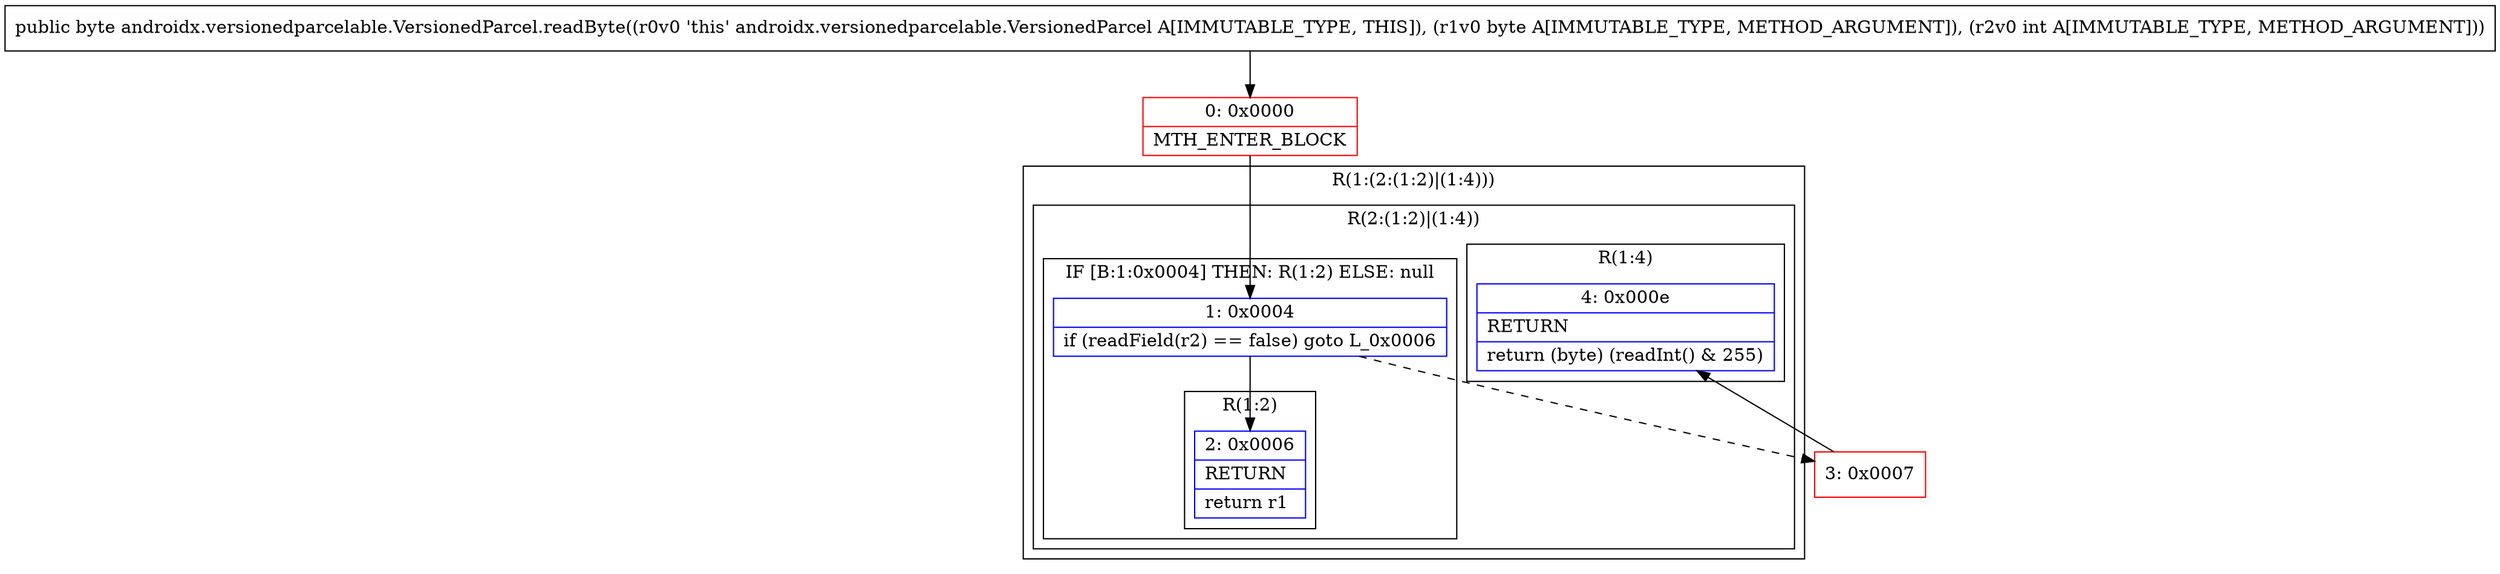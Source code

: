 digraph "CFG forandroidx.versionedparcelable.VersionedParcel.readByte(BI)B" {
subgraph cluster_Region_628188003 {
label = "R(1:(2:(1:2)|(1:4)))";
node [shape=record,color=blue];
subgraph cluster_Region_1960515665 {
label = "R(2:(1:2)|(1:4))";
node [shape=record,color=blue];
subgraph cluster_IfRegion_522089579 {
label = "IF [B:1:0x0004] THEN: R(1:2) ELSE: null";
node [shape=record,color=blue];
Node_1 [shape=record,label="{1\:\ 0x0004|if (readField(r2) == false) goto L_0x0006\l}"];
subgraph cluster_Region_1898435584 {
label = "R(1:2)";
node [shape=record,color=blue];
Node_2 [shape=record,label="{2\:\ 0x0006|RETURN\l|return r1\l}"];
}
}
subgraph cluster_Region_1600379708 {
label = "R(1:4)";
node [shape=record,color=blue];
Node_4 [shape=record,label="{4\:\ 0x000e|RETURN\l|return (byte) (readInt() & 255)\l}"];
}
}
}
Node_0 [shape=record,color=red,label="{0\:\ 0x0000|MTH_ENTER_BLOCK\l}"];
Node_3 [shape=record,color=red,label="{3\:\ 0x0007}"];
MethodNode[shape=record,label="{public byte androidx.versionedparcelable.VersionedParcel.readByte((r0v0 'this' androidx.versionedparcelable.VersionedParcel A[IMMUTABLE_TYPE, THIS]), (r1v0 byte A[IMMUTABLE_TYPE, METHOD_ARGUMENT]), (r2v0 int A[IMMUTABLE_TYPE, METHOD_ARGUMENT])) }"];
MethodNode -> Node_0;
Node_1 -> Node_2;
Node_1 -> Node_3[style=dashed];
Node_0 -> Node_1;
Node_3 -> Node_4;
}

